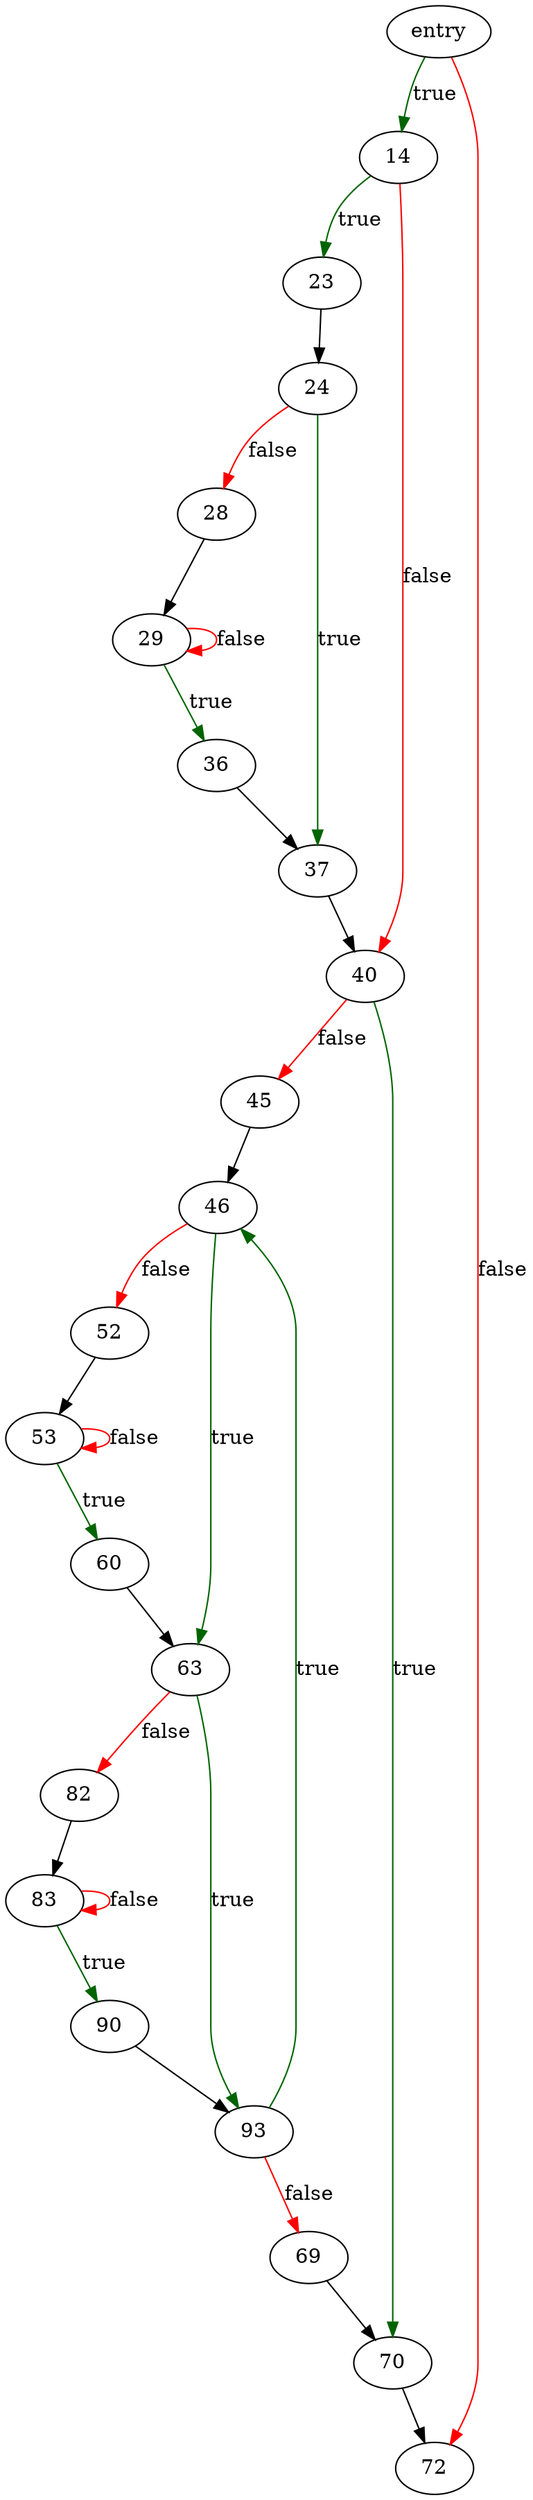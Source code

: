 digraph "hash_print_statistics" {
	// Node definitions.
	2 [label=entry];
	14;
	23;
	24;
	28;
	29;
	36;
	37;
	40;
	45;
	46;
	52;
	53;
	60;
	63;
	69;
	70;
	72;
	82;
	83;
	90;
	93;

	// Edge definitions.
	2 -> 14 [
		color=darkgreen
		label=true
	];
	2 -> 72 [
		color=red
		label=false
	];
	14 -> 23 [
		color=darkgreen
		label=true
	];
	14 -> 40 [
		color=red
		label=false
	];
	23 -> 24;
	24 -> 28 [
		color=red
		label=false
	];
	24 -> 37 [
		color=darkgreen
		label=true
	];
	28 -> 29;
	29 -> 29 [
		color=red
		label=false
	];
	29 -> 36 [
		color=darkgreen
		label=true
	];
	36 -> 37;
	37 -> 40;
	40 -> 45 [
		color=red
		label=false
	];
	40 -> 70 [
		color=darkgreen
		label=true
	];
	45 -> 46;
	46 -> 52 [
		color=red
		label=false
	];
	46 -> 63 [
		color=darkgreen
		label=true
	];
	52 -> 53;
	53 -> 53 [
		color=red
		label=false
	];
	53 -> 60 [
		color=darkgreen
		label=true
	];
	60 -> 63;
	63 -> 82 [
		color=red
		label=false
	];
	63 -> 93 [
		color=darkgreen
		label=true
	];
	69 -> 70;
	70 -> 72;
	82 -> 83;
	83 -> 83 [
		color=red
		label=false
	];
	83 -> 90 [
		color=darkgreen
		label=true
	];
	90 -> 93;
	93 -> 46 [
		color=darkgreen
		label=true
	];
	93 -> 69 [
		color=red
		label=false
	];
}